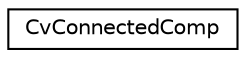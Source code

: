 digraph "Graphical Class Hierarchy"
{
 // LATEX_PDF_SIZE
  edge [fontname="Helvetica",fontsize="10",labelfontname="Helvetica",labelfontsize="10"];
  node [fontname="Helvetica",fontsize="10",shape=record];
  rankdir="LR";
  Node0 [label="CvConnectedComp",height=0.2,width=0.4,color="black", fillcolor="white", style="filled",URL="$struct_cv_connected_comp.html",tooltip=" "];
}
